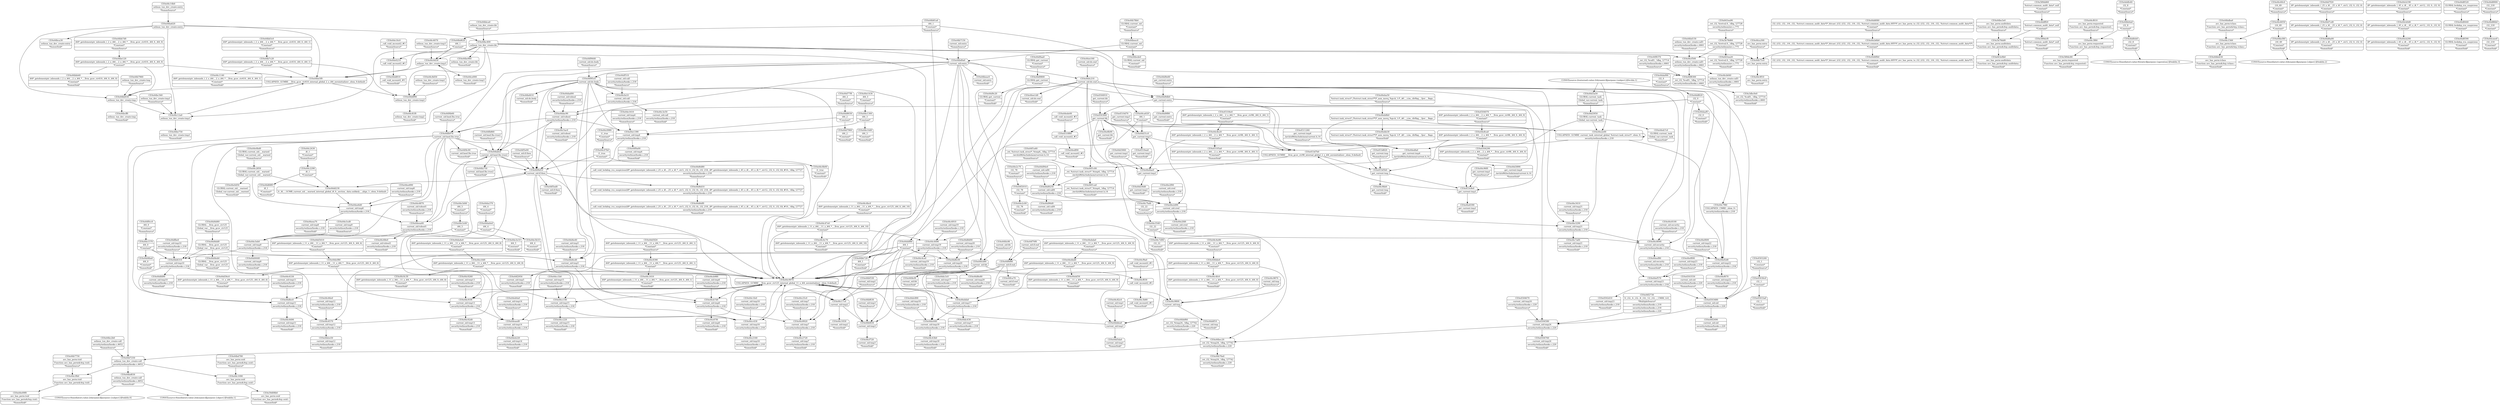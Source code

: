 digraph {
	CE0x44e0210 [shape=record,shape=Mrecord,label="{CE0x44e0210|_call_void_mcount()_#3}"]
	CE0x44c4910 [shape=record,shape=Mrecord,label="{CE0x44c4910|current_sid:tmp19|security/selinux/hooks.c,218|*SummSource*}"]
	CE0x44d9800 [shape=record,shape=Mrecord,label="{CE0x44d9800|GLOBAL:get_current|*Constant*}"]
	CE0x44bd830 [shape=record,shape=Mrecord,label="{CE0x44bd830|selinux_tun_dev_create:call|security/selinux/hooks.c,4652|*SummSink*}"]
	CE0x44f4b60 [shape=record,shape=Mrecord,label="{CE0x44f4b60|current_sid:land.lhs.true|*SummSource*}"]
	CE0x44be960 [shape=record,shape=Mrecord,label="{CE0x44be960|selinux_tun_dev_create:bb|*SummSink*}"]
	CE0x44c1610 [shape=record,shape=Mrecord,label="{CE0x44c1610|i64*_getelementptr_inbounds_(_11_x_i64_,_11_x_i64_*___llvm_gcov_ctr125,_i64_0,_i64_1)|*Constant*|*SummSink*}"]
	CE0x44be3e0 [shape=record,shape=Mrecord,label="{CE0x44be3e0|avc_has_perm:auditdata|Function::avc_has_perm&Arg::auditdata::|*SummSource*}"]
	CE0x44b7150 [shape=record,shape=Mrecord,label="{CE0x44b7150|current_sid:entry|*SummSource*}"]
	CE0x44f1c00 [shape=record,shape=Mrecord,label="{CE0x44f1c00|_ret_%struct.task_struct*_%tmp4,_!dbg_!27714|./arch/x86/include/asm/current.h,14}"]
	CE0x44d9c20 [shape=record,shape=Mrecord,label="{CE0x44d9c20|GLOBAL:get_current|*Constant*|*SummSink*}"]
	CE0x44ebf30 [shape=record,shape=Mrecord,label="{CE0x44ebf30|i64*_getelementptr_inbounds_(_11_x_i64_,_11_x_i64_*___llvm_gcov_ctr125,_i64_0,_i64_9)|*Constant*|*SummSink*}"]
	CE0x44bb930 [shape=record,shape=Mrecord,label="{CE0x44bb930|selinux_tun_dev_create:tmp}"]
	CE0x44d31c0 [shape=record,shape=Mrecord,label="{CE0x44d31c0|get_current:tmp3}"]
	CE0x44c8e20 [shape=record,shape=Mrecord,label="{CE0x44c8e20|i64*_getelementptr_inbounds_(_2_x_i64_,_2_x_i64_*___llvm_gcov_ctr98,_i64_0,_i64_1)|*Constant*}"]
	CE0x44c91f0 [shape=record,shape=Mrecord,label="{CE0x44c91f0|current_sid:tmp13|security/selinux/hooks.c,218}"]
	CE0x44be750 [shape=record,shape=Mrecord,label="{CE0x44be750|selinux_tun_dev_create:tmp1|*SummSink*}"]
	CE0x44bb4a0 [shape=record,shape=Mrecord,label="{CE0x44bb4a0|i32_8|*Constant*}"]
	CE0x44e3eb0 [shape=record,shape=Mrecord,label="{CE0x44e3eb0|current_sid:tmp9|security/selinux/hooks.c,218}"]
	CE0x44c8090 [shape=record,shape=Mrecord,label="{CE0x44c8090|current_sid:security|security/selinux/hooks.c,218}"]
	CE0x44e3540 [shape=record,shape=Mrecord,label="{CE0x44e3540|i32_22|*Constant*}"]
	CE0x44c2430 [shape=record,shape=Mrecord,label="{CE0x44c2430|i8_1|*Constant*|*SummSource*}"]
	CE0x44f0a00 [shape=record,shape=Mrecord,label="{CE0x44f0a00|current_sid:tmp4|security/selinux/hooks.c,218|*SummSink*}"]
	CE0x44c6d30 [shape=record,shape=Mrecord,label="{CE0x44c6d30|selinux_tun_dev_create:tmp3}"]
	CE0x44f2490 [shape=record,shape=Mrecord,label="{CE0x44f2490|current_sid:sid|security/selinux/hooks.c,220|*SummSink*}"]
	CE0x44e0d50 [shape=record,shape=Mrecord,label="{CE0x44e0d50|GLOBAL:current_sid.__warned|Global_var:current_sid.__warned|*SummSink*}"]
	CE0x44beac0 [shape=record,shape=Mrecord,label="{CE0x44beac0|current_sid:entry|*SummSink*}"]
	CE0x44c07b0 [shape=record,shape=Mrecord,label="{CE0x44c07b0|i1_true|*Constant*}"]
	CE0x44c7bd0 [shape=record,shape=Mrecord,label="{CE0x44c7bd0|i32_22|*Constant*|*SummSource*}"]
	CE0x44c2290 [shape=record,shape=Mrecord,label="{CE0x44c2290|i8_1|*Constant*}"]
	CE0x44d6d80 [shape=record,shape=Mrecord,label="{CE0x44d6d80|_call_void_lockdep_rcu_suspicious(i8*_getelementptr_inbounds_(_25_x_i8_,_25_x_i8_*_.str3,_i32_0,_i32_0),_i32_218,_i8*_getelementptr_inbounds_(_45_x_i8_,_45_x_i8_*_.str12,_i32_0,_i32_0))_#10,_!dbg_!27727|security/selinux/hooks.c,218|*SummSource*}"]
	CE0x44bcf40 [shape=record,shape=Mrecord,label="{CE0x44bcf40|i16_49|*Constant*|*SummSink*}"]
	CE0x44c60c0 [shape=record,shape=Mrecord,label="{CE0x44c60c0|i16_49|*Constant*|*SummSource*}"]
	CE0x4503f40 [shape=record,shape=Mrecord,label="{CE0x4503f40|get_current:bb}"]
	CE0x44bd780 [shape=record,shape=Mrecord,label="{CE0x44bd780|avc_has_perm:ssid|Function::avc_has_perm&Arg::ssid::|*SummSource*}"]
	CE0x4510ea0 [shape=record,shape=Mrecord,label="{CE0x4510ea0|get_current:tmp3|*SummSink*}"]
	CE0x5b78dd0 [shape=record,shape=Mrecord,label="{CE0x5b78dd0|avc_has_perm:auditdata|Function::avc_has_perm&Arg::auditdata::}"]
	CE0x44d5f20 [shape=record,shape=Mrecord,label="{CE0x44d5f20|i64*_getelementptr_inbounds_(_11_x_i64_,_11_x_i64_*___llvm_gcov_ctr125,_i64_0,_i64_1)|*Constant*|*SummSource*}"]
	CE0x44c4bc0 [shape=record,shape=Mrecord,label="{CE0x44c4bc0|i64*_getelementptr_inbounds_(_11_x_i64_,_11_x_i64_*___llvm_gcov_ctr125,_i64_0,_i64_10)|*Constant*|*SummSource*}"]
	"CONST[source:0(mediator),value:0(static)][purpose:{operation}][SnkIdx:3]"
	CE0x44d7f20 [shape=record,shape=Mrecord,label="{CE0x44d7f20|i8*_getelementptr_inbounds_(_25_x_i8_,_25_x_i8_*_.str3,_i32_0,_i32_0)|*Constant*|*SummSource*}"]
	CE0x44ba620 [shape=record,shape=Mrecord,label="{CE0x44ba620|selinux_tun_dev_create:entry}"]
	CE0x44e3c60 [shape=record,shape=Mrecord,label="{CE0x44e3c60|i64_5|*Constant*}"]
	CE0x4511260 [shape=record,shape=Mrecord,label="{CE0x4511260|get_current:tmp4|./arch/x86/include/asm/current.h,14|*SummSource*}"]
	CE0x44d5410 [shape=record,shape=Mrecord,label="{CE0x44d5410|i64*_getelementptr_inbounds_(_11_x_i64_,_11_x_i64_*___llvm_gcov_ctr125,_i64_0,_i64_6)|*Constant*|*SummSource*}"]
	CE0x44cb200 [shape=record,shape=Mrecord,label="{CE0x44cb200|i8*_getelementptr_inbounds_(_45_x_i8_,_45_x_i8_*_.str12,_i32_0,_i32_0)|*Constant*|*SummSink*}"]
	CE0x4502d10 [shape=record,shape=Mrecord,label="{CE0x4502d10|current_sid:tmp23|security/selinux/hooks.c,218|*SummSink*}"]
	CE0x44cb640 [shape=record,shape=Mrecord,label="{CE0x44cb640|selinux_tun_dev_create:call1|security/selinux/hooks.c,4661|*SummSink*}"]
	CE0x44ebbd0 [shape=record,shape=Mrecord,label="{CE0x44ebbd0|i64*_getelementptr_inbounds_(_11_x_i64_,_11_x_i64_*___llvm_gcov_ctr125,_i64_0,_i64_9)|*Constant*}"]
	CE0x44dad00 [shape=record,shape=Mrecord,label="{CE0x44dad00|current_sid:tobool|security/selinux/hooks.c,218|*SummSource*}"]
	CE0x44f2730 [shape=record,shape=Mrecord,label="{CE0x44f2730|0:_i32,_4:_i32,_8:_i32,_12:_i32,_:_CMRE_4,8_|*MultipleSource*|security/selinux/hooks.c,218|security/selinux/hooks.c,218|security/selinux/hooks.c,220}"]
	CE0x44dc210 [shape=record,shape=Mrecord,label="{CE0x44dc210|current_sid:do.end}"]
	CE0x44bd0a0 [shape=record,shape=Mrecord,label="{CE0x44bd0a0|current_sid:entry}"]
	CE0x44e1610 [shape=record,shape=Mrecord,label="{CE0x44e1610|current_sid:tmp4|security/selinux/hooks.c,218|*SummSource*}"]
	CE0x44eb7c0 [shape=record,shape=Mrecord,label="{CE0x44eb7c0|GLOBAL:current_task|Global_var:current_task|*SummSink*}"]
	CE0x44c4c70 [shape=record,shape=Mrecord,label="{CE0x44c4c70|i64*_getelementptr_inbounds_(_11_x_i64_,_11_x_i64_*___llvm_gcov_ctr125,_i64_0,_i64_10)|*Constant*|*SummSink*}"]
	CE0x44cf610 [shape=record,shape=Mrecord,label="{CE0x44cf610|avc_has_perm:requested|Function::avc_has_perm&Arg::requested::|*SummSource*}"]
	CE0x44d8e80 [shape=record,shape=Mrecord,label="{CE0x44d8e80|current_sid:tmp20|security/selinux/hooks.c,218|*SummSink*}"]
	CE0x44cc1b0 [shape=record,shape=Mrecord,label="{CE0x44cc1b0|current_sid:tmp15|security/selinux/hooks.c,218|*SummSource*}"]
	CE0x44e2fd0 [shape=record,shape=Mrecord,label="{CE0x44e2fd0|current_sid:cred|security/selinux/hooks.c,218|*SummSink*}"]
	CE0x44bf450 [shape=record,shape=Mrecord,label="{CE0x44bf450|current_sid:tmp3}"]
	CE0x44c3e50 [shape=record,shape=Mrecord,label="{CE0x44c3e50|current_sid:call|security/selinux/hooks.c,218|*SummSink*}"]
	CE0x44beec0 [shape=record,shape=Mrecord,label="{CE0x44beec0|GLOBAL:current_sid|*Constant*}"]
	CE0x44dac90 [shape=record,shape=Mrecord,label="{CE0x44dac90|current_sid:tobool|security/selinux/hooks.c,218}"]
	CE0x44c3b80 [shape=record,shape=Mrecord,label="{CE0x44c3b80|_call_void_mcount()_#3|*SummSink*}"]
	CE0x3dbc0e0 [shape=record,shape=Mrecord,label="{CE0x3dbc0e0|_ret_i32_%call1,_!dbg_!27714|security/selinux/hooks.c,4661|*SummSink*}"]
	CE0x44b8f90 [shape=record,shape=Mrecord,label="{CE0x44b8f90|selinux_tun_dev_create:tmp2}"]
	CE0x44c25c0 [shape=record,shape=Mrecord,label="{CE0x44c25c0|current_sid:tmp7|security/selinux/hooks.c,218|*SummSource*}"]
	CE0x44bcde0 [shape=record,shape=Mrecord,label="{CE0x44bcde0|GLOBAL:current_sid|*Constant*|*SummSink*}"]
	CE0x44bd620 [shape=record,shape=Mrecord,label="{CE0x44bd620|i64_1|*Constant*}"]
	CE0x44dce50 [shape=record,shape=Mrecord,label="{CE0x44dce50|current_sid:tmp12|security/selinux/hooks.c,218|*SummSink*}"]
	CE0x44f8370 [shape=record,shape=Mrecord,label="{CE0x44f8370|_ret_i32_%call1,_!dbg_!27714|security/selinux/hooks.c,4661|*SummSource*}"]
	CE0x44d7cd0 [shape=record,shape=Mrecord,label="{CE0x44d7cd0|i8*_getelementptr_inbounds_(_25_x_i8_,_25_x_i8_*_.str3,_i32_0,_i32_0)|*Constant*}"]
	CE0x44f9440 [shape=record,shape=Mrecord,label="{CE0x44f9440|current_sid:do.body|*SummSource*}"]
	CE0x45104e0 [shape=record,shape=Mrecord,label="{CE0x45104e0|i64*_getelementptr_inbounds_(_2_x_i64_,_2_x_i64_*___llvm_gcov_ctr98,_i64_0,_i64_1)|*Constant*|*SummSource*}"]
	CE0x4504580 [shape=record,shape=Mrecord,label="{CE0x4504580|current_sid:tmp24|security/selinux/hooks.c,220}"]
	CE0x453d7b0 [shape=record,shape=Mrecord,label="{CE0x453d7b0|COLLAPSED:_GCMRE___llvm_gcov_ctr98_internal_global_2_x_i64_zeroinitializer:_elem_0:default:}"]
	CE0x44c43b0 [shape=record,shape=Mrecord,label="{CE0x44c43b0|current_sid:tmp18|security/selinux/hooks.c,218|*SummSink*}"]
	CE0x44c82c0 [shape=record,shape=Mrecord,label="{CE0x44c82c0|current_sid:tmp1|*SummSource*}"]
	CE0x44c2850 [shape=record,shape=Mrecord,label="{CE0x44c2850|GLOBAL:current_sid.__warned|Global_var:current_sid.__warned}"]
	CE0x44ce000 [shape=record,shape=Mrecord,label="{CE0x44ce000|selinux_tun_dev_create:tmp3|*SummSink*}"]
	CE0x44bcff0 [shape=record,shape=Mrecord,label="{CE0x44bcff0|selinux_tun_dev_create:tmp|*SummSink*}"]
	CE0x4504070 [shape=record,shape=Mrecord,label="{CE0x4504070|i64*_getelementptr_inbounds_(_2_x_i64_,_2_x_i64_*___llvm_gcov_ctr98,_i64_0,_i64_0)|*Constant*|*SummSource*}"]
	CE0x44c0b00 [shape=record,shape=Mrecord,label="{CE0x44c0b00|i1_true|*Constant*|*SummSink*}"]
	CE0x44d30d0 [shape=record,shape=Mrecord,label="{CE0x44d30d0|get_current:tmp2|*SummSink*}"]
	CE0x44bbf60 [shape=record,shape=Mrecord,label="{CE0x44bbf60|_ret_i32_%tmp24,_!dbg_!27742|security/selinux/hooks.c,220|*SummSource*}"]
	CE0x44f4c00 [shape=record,shape=Mrecord,label="{CE0x44f4c00|current_sid:land.lhs.true|*SummSink*}"]
	CE0x44eaed0 [shape=record,shape=Mrecord,label="{CE0x44eaed0|current_sid:tmp14|security/selinux/hooks.c,218}"]
	CE0x44e3cd0 [shape=record,shape=Mrecord,label="{CE0x44e3cd0|current_sid:tmp9|security/selinux/hooks.c,218|*SummSource*}"]
	CE0x4504760 [shape=record,shape=Mrecord,label="{CE0x4504760|current_sid:tmp24|security/selinux/hooks.c,220|*SummSink*}"]
	CE0x44c1140 [shape=record,shape=Mrecord,label="{CE0x44c1140|i64*_getelementptr_inbounds_(_2_x_i64_,_2_x_i64_*___llvm_gcov_ctr410,_i64_0,_i64_1)|*Constant*|*SummSink*}"]
	CE0x44d4eb0 [shape=record,shape=Mrecord,label="{CE0x44d4eb0|GLOBAL:__llvm_gcov_ctr125|Global_var:__llvm_gcov_ctr125|*SummSink*}"]
	CE0x44d8440 [shape=record,shape=Mrecord,label="{CE0x44d8440|GLOBAL:lockdep_rcu_suspicious|*Constant*}"]
	CE0x44ddea0 [shape=record,shape=Mrecord,label="{CE0x44ddea0|current_sid:tmp1}"]
	CE0x44d3890 [shape=record,shape=Mrecord,label="{CE0x44d3890|get_current:tmp4|./arch/x86/include/asm/current.h,14|*SummSink*}"]
	CE0x44be120 [shape=record,shape=Mrecord,label="{CE0x44be120|i64*_getelementptr_inbounds_(_2_x_i64_,_2_x_i64_*___llvm_gcov_ctr410,_i64_0,_i64_0)|*Constant*}"]
	CE0x44cf500 [shape=record,shape=Mrecord,label="{CE0x44cf500|selinux_tun_dev_create:call1|security/selinux/hooks.c,4661}"]
	CE0x44d7250 [shape=record,shape=Mrecord,label="{CE0x44d7250|selinux_tun_dev_create:call|security/selinux/hooks.c,4652}"]
	CE0x44c8920 [shape=record,shape=Mrecord,label="{CE0x44c8920|current_sid:tmp7|security/selinux/hooks.c,218}"]
	CE0x44c2160 [shape=record,shape=Mrecord,label="{CE0x44c2160|current_sid:tmp16|security/selinux/hooks.c,218|*SummSink*}"]
	CE0x44dfec0 [shape=record,shape=Mrecord,label="{CE0x44dfec0|current_sid:tmp11|security/selinux/hooks.c,218}"]
	CE0x643ea90 [shape=record,shape=Mrecord,label="{CE0x643ea90|_ret_i32_%retval.0,_!dbg_!27728|security/selinux/avc.c,775|*SummSource*}"]
	CE0x44ee160 [shape=record,shape=Mrecord,label="{CE0x44ee160|current_sid:do.end|*SummSource*}"]
	CE0x44f1a40 [shape=record,shape=Mrecord,label="{CE0x44f1a40|_ret_%struct.task_struct*_%tmp4,_!dbg_!27714|./arch/x86/include/asm/current.h,14|*SummSource*}"]
	CE0x44fca70 [shape=record,shape=Mrecord,label="{CE0x44fca70|current_sid:if.end|*SummSink*}"]
	CE0x44c17c0 [shape=record,shape=Mrecord,label="{CE0x44c17c0|current_sid:tmp2}"]
	CE0x44bf330 [shape=record,shape=Mrecord,label="{CE0x44bf330|current_sid:tmp2|*SummSource*}"]
	CE0x44ebfa0 [shape=record,shape=Mrecord,label="{CE0x44ebfa0|current_sid:tmp17|security/selinux/hooks.c,218}"]
	CE0x44ee890 [shape=record,shape=Mrecord,label="{CE0x44ee890|current_sid:tmp8|security/selinux/hooks.c,218|*SummSource*}"]
	CE0x44eb220 [shape=record,shape=Mrecord,label="{CE0x44eb220|current_sid:tmp14|security/selinux/hooks.c,218|*SummSink*}"]
	CE0x44c4ce0 [shape=record,shape=Mrecord,label="{CE0x44c4ce0|current_sid:tmp19|security/selinux/hooks.c,218|*SummSink*}"]
	CE0x59d08b0 [shape=record,shape=Mrecord,label="{CE0x59d08b0|avc_has_perm:ssid|Function::avc_has_perm&Arg::ssid::|*SummSink*}"]
	CE0x44d94e0 [shape=record,shape=Mrecord,label="{CE0x44d94e0|current_sid:call4|security/selinux/hooks.c,218|*SummSource*}"]
	CE0x44d6fb0 [shape=record,shape=Mrecord,label="{CE0x44d6fb0|i32_(i32,_i32,_i16,_i32,_%struct.common_audit_data*)*_bitcast_(i32_(i32,_i32,_i16,_i32,_%struct.common_audit_data.495*)*_avc_has_perm_to_i32_(i32,_i32,_i16,_i32,_%struct.common_audit_data*)*)|*Constant*|*SummSink*}"]
	CE0x44c12a0 [shape=record,shape=Mrecord,label="{CE0x44c12a0|selinux_tun_dev_create:tmp1}"]
	CE0x44bca30 [shape=record,shape=Mrecord,label="{CE0x44bca30|selinux_tun_dev_create:entry|*SummSink*}"]
	CE0x44bf630 [shape=record,shape=Mrecord,label="{CE0x44bf630|current_sid:tmp3|*SummSource*}"]
	CE0x44c1830 [shape=record,shape=Mrecord,label="{CE0x44c1830|current_sid:tmp2|*SummSink*}"]
	CE0x44d4e40 [shape=record,shape=Mrecord,label="{CE0x44d4e40|current_sid:tmp5|security/selinux/hooks.c,218|*SummSource*}"]
	CE0x45030c0 [shape=record,shape=Mrecord,label="{CE0x45030c0|i32_1|*Constant*}"]
	CE0x44c14b0 [shape=record,shape=Mrecord,label="{CE0x44c14b0|selinux_tun_dev_create:entry|*SummSource*}"]
	CE0x44c0c30 [shape=record,shape=Mrecord,label="{CE0x44c0c30|i64*_getelementptr_inbounds_(_11_x_i64_,_11_x_i64_*___llvm_gcov_ctr125,_i64_0,_i64_8)|*Constant*|*SummSink*}"]
	CE0x44dd810 [shape=record,shape=Mrecord,label="{CE0x44dd810|_call_void_mcount()_#3|*SummSink*}"]
	CE0x44bc2b0 [shape=record,shape=Mrecord,label="{CE0x44bc2b0|selinux_tun_dev_create:call|security/selinux/hooks.c,4652|*SummSource*}"]
	CE0x44cb7d0 [shape=record,shape=Mrecord,label="{CE0x44cb7d0|current_sid:tmp6|security/selinux/hooks.c,218}"]
	CE0x44dfd90 [shape=record,shape=Mrecord,label="{CE0x44dfd90|current_sid:tmp10|security/selinux/hooks.c,218|*SummSink*}"]
	CE0x44e8b90 [shape=record,shape=Mrecord,label="{CE0x44e8b90|get_current:bb|*SummSink*}"]
	CE0x44e1390 [shape=record,shape=Mrecord,label="{CE0x44e1390|current_sid:tmp4|security/selinux/hooks.c,218}"]
	CE0x44be5f0 [shape=record,shape=Mrecord,label="{CE0x44be5f0|COLLAPSED:_GCMRE___llvm_gcov_ctr410_internal_global_2_x_i64_zeroinitializer:_elem_0:default:}"]
	CE0x44c4070 [shape=record,shape=Mrecord,label="{CE0x44c4070|selinux_tun_dev_create:tmp3|*SummSource*}"]
	CE0x44fa6e0 [shape=record,shape=Mrecord,label="{CE0x44fa6e0|current_sid:land.lhs.true2}"]
	CE0x44f0cc0 [shape=record,shape=Mrecord,label="{CE0x44f0cc0|i64_0|*Constant*|*SummSource*}"]
	CE0x44c9260 [shape=record,shape=Mrecord,label="{CE0x44c9260|current_sid:tmp13|security/selinux/hooks.c,218|*SummSource*}"]
	CE0x44d6a00 [shape=record,shape=Mrecord,label="{CE0x44d6a00|i8*_getelementptr_inbounds_(_25_x_i8_,_25_x_i8_*_.str3,_i32_0,_i32_0)|*Constant*|*SummSink*}"]
	CE0x44edf00 [shape=record,shape=Mrecord,label="{CE0x44edf00|_call_void_mcount()_#3|*SummSink*}"]
	CE0x44d3950 [shape=record,shape=Mrecord,label="{CE0x44d3950|GLOBAL:current_task|Global_var:current_task}"]
	CE0x44c5ac0 [shape=record,shape=Mrecord,label="{CE0x44c5ac0|current_sid:tobool|security/selinux/hooks.c,218|*SummSink*}"]
	CE0x44c96f0 [shape=record,shape=Mrecord,label="{CE0x44c96f0|get_current:tmp1|*SummSource*}"]
	CE0x44e2e00 [shape=record,shape=Mrecord,label="{CE0x44e2e00|COLLAPSED:_GCMRE_current_task_external_global_%struct.task_struct*:_elem_0::|security/selinux/hooks.c,218}"]
	CE0x44c1560 [shape=record,shape=Mrecord,label="{CE0x44c1560|avc_has_perm:tclass|Function::avc_has_perm&Arg::tclass::}"]
	CE0x44d9db0 [shape=record,shape=Mrecord,label="{CE0x44d9db0|get_current:entry}"]
	CE0x44d5da0 [shape=record,shape=Mrecord,label="{CE0x44d5da0|current_sid:tmp1|*SummSink*}"]
	CE0x44e2c70 [shape=record,shape=Mrecord,label="{CE0x44e2c70|i32_78|*Constant*|*SummSource*}"]
	CE0x44cc220 [shape=record,shape=Mrecord,label="{CE0x44cc220|current_sid:tmp15|security/selinux/hooks.c,218|*SummSink*}"]
	CE0x44cb6b0 [shape=record,shape=Mrecord,label="{CE0x44cb6b0|i32_(i32,_i32,_i16,_i32,_%struct.common_audit_data*)*_bitcast_(i32_(i32,_i32,_i16,_i32,_%struct.common_audit_data.495*)*_avc_has_perm_to_i32_(i32,_i32,_i16,_i32,_%struct.common_audit_data*)*)|*Constant*}"]
	CE0x44c6050 [shape=record,shape=Mrecord,label="{CE0x44c6050|i16_49|*Constant*}"]
	CE0x44bb720 [shape=record,shape=Mrecord,label="{CE0x44bb720|i64_1|*Constant*|*SummSink*}"]
	CE0x44fdcf0 [shape=record,shape=Mrecord,label="{CE0x44fdcf0|current_sid:bb|*SummSink*}"]
	CE0x44d96d0 [shape=record,shape=Mrecord,label="{CE0x44d96d0|current_sid:call4|security/selinux/hooks.c,218|*SummSink*}"]
	CE0x44d6f40 [shape=record,shape=Mrecord,label="{CE0x44d6f40|i32_(i32,_i32,_i16,_i32,_%struct.common_audit_data*)*_bitcast_(i32_(i32,_i32,_i16,_i32,_%struct.common_audit_data.495*)*_avc_has_perm_to_i32_(i32,_i32,_i16,_i32,_%struct.common_audit_data*)*)|*Constant*|*SummSource*}"]
	CE0x44c6490 [shape=record,shape=Mrecord,label="{CE0x44c6490|current_sid:tmp11|security/selinux/hooks.c,218|*SummSink*}"]
	CE0x44c7f80 [shape=record,shape=Mrecord,label="{CE0x44c7f80|COLLAPSED:_CMRE:_elem_0::|security/selinux/hooks.c,218}"]
	"CONST[source:0(mediator),value:2(dynamic)][purpose:{subject}][SnkIdx:0]"
	CE0x4503480 [shape=record,shape=Mrecord,label="{CE0x4503480|current_sid:sid|security/selinux/hooks.c,220}"]
	CE0x44d4d60 [shape=record,shape=Mrecord,label="{CE0x44d4d60|GLOBAL:__llvm_gcov_ctr125|Global_var:__llvm_gcov_ctr125|*SummSource*}"]
	CE0x44eef80 [shape=record,shape=Mrecord,label="{CE0x44eef80|current_sid:security|security/selinux/hooks.c,218|*SummSink*}"]
	CE0x44d56c0 [shape=record,shape=Mrecord,label="{CE0x44d56c0|i64*_getelementptr_inbounds_(_11_x_i64_,_11_x_i64_*___llvm_gcov_ctr125,_i64_0,_i64_6)|*Constant*|*SummSink*}"]
	CE0x44ddf10 [shape=record,shape=Mrecord,label="{CE0x44ddf10|current_sid:tmp|*SummSink*}"]
	CE0x44e1570 [shape=record,shape=Mrecord,label="{CE0x44e1570|i64_0|*Constant*}"]
	CE0x44dc430 [shape=record,shape=Mrecord,label="{CE0x44dc430|current_sid:tmp17|security/selinux/hooks.c,218|*SummSink*}"]
	CE0x453c8e0 [shape=record,shape=Mrecord,label="{CE0x453c8e0|get_current:tmp1}"]
	CE0x44dc640 [shape=record,shape=Mrecord,label="{CE0x44dc640|current_sid:tmp18|security/selinux/hooks.c,218}"]
	CE0x44f70f0 [shape=record,shape=Mrecord,label="{CE0x44f70f0|current_sid:if.end|*SummSource*}"]
	CE0x44bd150 [shape=record,shape=Mrecord,label="{CE0x44bd150|selinux_tun_dev_create:call1|security/selinux/hooks.c,4661|*SummSource*}"]
	CE0x44c47e0 [shape=record,shape=Mrecord,label="{CE0x44c47e0|i64*_getelementptr_inbounds_(_11_x_i64_,_11_x_i64_*___llvm_gcov_ctr125,_i64_0,_i64_10)|*Constant*}"]
	CE0x44bdba0 [shape=record,shape=Mrecord,label="{CE0x44bdba0|avc_has_perm:tclass|Function::avc_has_perm&Arg::tclass::|*SummSource*}"]
	CE0x44e3d40 [shape=record,shape=Mrecord,label="{CE0x44e3d40|i64_5|*Constant*|*SummSource*}"]
	CE0x44f2010 [shape=record,shape=Mrecord,label="{CE0x44f2010|i32_78|*Constant*}"]
	CE0x44d8590 [shape=record,shape=Mrecord,label="{CE0x44d8590|GLOBAL:lockdep_rcu_suspicious|*Constant*|*SummSink*}"]
	CE0x44ef2d0 [shape=record,shape=Mrecord,label="{CE0x44ef2d0|current_sid:tmp22|security/selinux/hooks.c,218}"]
	CE0x44d6d10 [shape=record,shape=Mrecord,label="{CE0x44d6d10|_call_void_lockdep_rcu_suspicious(i8*_getelementptr_inbounds_(_25_x_i8_,_25_x_i8_*_.str3,_i32_0,_i32_0),_i32_218,_i8*_getelementptr_inbounds_(_45_x_i8_,_45_x_i8_*_.str12,_i32_0,_i32_0))_#10,_!dbg_!27727|security/selinux/hooks.c,218}"]
	CE0x45105a0 [shape=record,shape=Mrecord,label="{CE0x45105a0|i64*_getelementptr_inbounds_(_2_x_i64_,_2_x_i64_*___llvm_gcov_ctr98,_i64_0,_i64_1)|*Constant*|*SummSink*}"]
	CE0x44bb7d0 [shape=record,shape=Mrecord,label="{CE0x44bb7d0|i64*_getelementptr_inbounds_(_2_x_i64_,_2_x_i64_*___llvm_gcov_ctr410,_i64_0,_i64_0)|*Constant*|*SummSource*}"]
	CE0x44eba50 [shape=record,shape=Mrecord,label="{CE0x44eba50|%struct.task_struct*_(%struct.task_struct**)*_asm_movq_%gs:$_1:P_,$0_,_r,im,_dirflag_,_fpsr_,_flags_|*SummSource*}"]
	CE0x44d9aa0 [shape=record,shape=Mrecord,label="{CE0x44d9aa0|GLOBAL:get_current|*Constant*|*SummSource*}"]
	CE0x44c6870 [shape=record,shape=Mrecord,label="{CE0x44c6870|current_sid:tobool1|security/selinux/hooks.c,218|*SummSource*}"]
	CE0x44e8ca0 [shape=record,shape=Mrecord,label="{CE0x44e8ca0|i64*_getelementptr_inbounds_(_2_x_i64_,_2_x_i64_*___llvm_gcov_ctr98,_i64_0,_i64_0)|*Constant*}"]
	CE0x44b7960 [shape=record,shape=Mrecord,label="{CE0x44b7960|selinux_tun_dev_create:tmp|*SummSource*}"]
	CE0x44c81f0 [shape=record,shape=Mrecord,label="{CE0x44c81f0|selinux_tun_dev_create:tmp2|*SummSink*}"]
	CE0x44d86b0 [shape=record,shape=Mrecord,label="{CE0x44d86b0|i32_218|*Constant*}"]
	CE0x44ee1d0 [shape=record,shape=Mrecord,label="{CE0x44ee1d0|current_sid:do.end|*SummSink*}"]
	CE0x44bd410 [shape=record,shape=Mrecord,label="{CE0x44bd410|current_sid:do.body|*SummSink*}"]
	CE0x4503550 [shape=record,shape=Mrecord,label="{CE0x4503550|current_sid:sid|security/selinux/hooks.c,220|*SummSource*}"]
	CE0x44e14d0 [shape=record,shape=Mrecord,label="{CE0x44e14d0|i64_3|*Constant*|*SummSink*}"]
	CE0x44d8030 [shape=record,shape=Mrecord,label="{CE0x44d8030|i64_2|*Constant*}"]
	CE0x44e2f00 [shape=record,shape=Mrecord,label="{CE0x44e2f00|current_sid:cred|security/selinux/hooks.c,218|*SummSource*}"]
	CE0x44c4490 [shape=record,shape=Mrecord,label="{CE0x44c4490|current_sid:tmp19|security/selinux/hooks.c,218}"]
	CE0x44cf720 [shape=record,shape=Mrecord,label="{CE0x44cf720|current_sid:tmp3|*SummSink*}"]
	CE0x44c66e0 [shape=record,shape=Mrecord,label="{CE0x44c66e0|current_sid:tmp12|security/selinux/hooks.c,218|*SummSource*}"]
	CE0x44d4cd0 [shape=record,shape=Mrecord,label="{CE0x44d4cd0|current_sid:tmp5|security/selinux/hooks.c,218}"]
	CE0x44c4e80 [shape=record,shape=Mrecord,label="{CE0x44c4e80|i64*_getelementptr_inbounds_(_11_x_i64_,_11_x_i64_*___llvm_gcov_ctr125,_i64_0,_i64_0)|*Constant*|*SummSource*}"]
	CE0x4504670 [shape=record,shape=Mrecord,label="{CE0x4504670|current_sid:tmp24|security/selinux/hooks.c,220|*SummSource*}"]
	CE0x4ddff20 [shape=record,shape=Mrecord,label="{CE0x4ddff20|%struct.common_audit_data*_null|*Constant*}"]
	CE0x44dc3c0 [shape=record,shape=Mrecord,label="{CE0x44dc3c0|current_sid:tmp17|security/selinux/hooks.c,218|*SummSource*}"]
	CE0x44cb190 [shape=record,shape=Mrecord,label="{CE0x44cb190|i8*_getelementptr_inbounds_(_45_x_i8_,_45_x_i8_*_.str12,_i32_0,_i32_0)|*Constant*|*SummSource*}"]
	CE0x44c4fc0 [shape=record,shape=Mrecord,label="{CE0x44c4fc0|i64*_getelementptr_inbounds_(_11_x_i64_,_11_x_i64_*___llvm_gcov_ctr125,_i64_0,_i64_0)|*Constant*|*SummSink*}"]
	CE0x44d77f0 [shape=record,shape=Mrecord,label="{CE0x44d77f0|i64_2|*Constant*|*SummSource*}"]
	CE0x44b81a0 [shape=record,shape=Mrecord,label="{CE0x44b81a0|i64_1|*Constant*|*SummSource*}"]
	CE0x44c9800 [shape=record,shape=Mrecord,label="{CE0x44c9800|current_sid:tmp}"]
	CE0x453d820 [shape=record,shape=Mrecord,label="{CE0x453d820|get_current:tmp|*SummSource*}"]
	CE0x44cc140 [shape=record,shape=Mrecord,label="{CE0x44cc140|current_sid:tmp15|security/selinux/hooks.c,218}"]
	CE0x44e3fb0 [shape=record,shape=Mrecord,label="{CE0x44e3fb0|avc_has_perm:tsid|Function::avc_has_perm&Arg::tsid::}"]
	CE0x44d4dd0 [shape=record,shape=Mrecord,label="{CE0x44d4dd0|GLOBAL:__llvm_gcov_ctr125|Global_var:__llvm_gcov_ctr125}"]
	CE0x44cf830 [shape=record,shape=Mrecord,label="{CE0x44cf830|_call_void_mcount()_#3}"]
	CE0x44f6f80 [shape=record,shape=Mrecord,label="{CE0x44f6f80|current_sid:if.end}"]
	CE0x44df620 [shape=record,shape=Mrecord,label="{CE0x44df620|i32_0|*Constant*}"]
	CE0x44c8390 [shape=record,shape=Mrecord,label="{CE0x44c8390|i64*_getelementptr_inbounds_(_11_x_i64_,_11_x_i64_*___llvm_gcov_ctr125,_i64_0,_i64_1)|*Constant*}"]
	CE0x44c1fe0 [shape=record,shape=Mrecord,label="{CE0x44c1fe0|current_sid:tmp16|security/selinux/hooks.c,218|*SummSource*}"]
	CE0x44c7a60 [shape=record,shape=Mrecord,label="{CE0x44c7a60|current_sid:tmp21|security/selinux/hooks.c,218|*SummSink*}"]
	CE0x44d9250 [shape=record,shape=Mrecord,label="{CE0x44d9250|current_sid:call4|security/selinux/hooks.c,218}"]
	CE0x44fdc80 [shape=record,shape=Mrecord,label="{CE0x44fdc80|current_sid:bb|*SummSource*}"]
	CE0x44da0e0 [shape=record,shape=Mrecord,label="{CE0x44da0e0|i64_4|*Constant*}"]
	CE0x44dd230 [shape=record,shape=Mrecord,label="{CE0x44dd230|0:_i8,_:_GCMR_current_sid.__warned_internal_global_i8_0,_section_.data.unlikely_,_align_1:_elem_0:default:}"]
	CE0x44d9e60 [shape=record,shape=Mrecord,label="{CE0x44d9e60|get_current:entry|*SummSource*}"]
	CE0x44c68e0 [shape=record,shape=Mrecord,label="{CE0x44c68e0|current_sid:tobool1|security/selinux/hooks.c,218|*SummSink*}"]
	CE0x44fcb80 [shape=record,shape=Mrecord,label="{CE0x44fcb80|current_sid:bb}"]
	CE0x44d4440 [shape=record,shape=Mrecord,label="{CE0x44d4440|current_sid:tmp9|security/selinux/hooks.c,218|*SummSink*}"]
	CE0x44b78b0 [shape=record,shape=Mrecord,label="{CE0x44b78b0|GLOBAL:current_sid|*Constant*|*SummSource*}"]
	CE0x44e3b10 [shape=record,shape=Mrecord,label="{CE0x44e3b10|i64_4|*Constant*|*SummSink*}"]
	CE0x589dc80 [shape=record,shape=Mrecord,label="{CE0x589dc80|avc_has_perm:requested|Function::avc_has_perm&Arg::requested::|*SummSink*}"]
	"CONST[source:0(mediator),value:2(dynamic)][purpose:{object}][SnkIdx:2]"
	CE0x44ceee0 [shape=record,shape=Mrecord,label="{CE0x44ceee0|i32_218|*Constant*|*SummSink*}"]
	CE0x44b7750 [shape=record,shape=Mrecord,label="{CE0x44b7750|avc_has_perm:tsid|Function::avc_has_perm&Arg::tsid::|*SummSource*}"]
	CE0x44dcf80 [shape=record,shape=Mrecord,label="{CE0x44dcf80|i64*_getelementptr_inbounds_(_11_x_i64_,_11_x_i64_*___llvm_gcov_ctr125,_i64_0,_i64_6)|*Constant*}"]
	CE0x44c8100 [shape=record,shape=Mrecord,label="{CE0x44c8100|current_sid:security|security/selinux/hooks.c,218|*SummSource*}"]
	CE0x44c3f60 [shape=record,shape=Mrecord,label="{CE0x44c3f60|avc_has_perm:requested|Function::avc_has_perm&Arg::requested::}"]
	CE0x44da990 [shape=record,shape=Mrecord,label="{CE0x44da990|i32_0|*Constant*|*SummSource*}"]
	CE0x44d68f0 [shape=record,shape=Mrecord,label="{CE0x44d68f0|i8_1|*Constant*|*SummSink*}"]
	CE0x44d8d00 [shape=record,shape=Mrecord,label="{CE0x44d8d00|current_sid:tmp20|security/selinux/hooks.c,218|*SummSource*}"]
	CE0x44d3a50 [shape=record,shape=Mrecord,label="{CE0x44d3a50|GLOBAL:current_task|Global_var:current_task|*SummSource*}"]
	CE0x44ddf80 [shape=record,shape=Mrecord,label="{CE0x44ddf80|i64_1|*Constant*}"]
	CE0x643e9b0 [shape=record,shape=Mrecord,label="{CE0x643e9b0|avc_has_perm:auditdata|Function::avc_has_perm&Arg::auditdata::|*SummSink*}"]
	CE0x44e8390 [shape=record,shape=Mrecord,label="{CE0x44e8390|get_current:tmp1|*SummSink*}"]
	CE0x643ea20 [shape=record,shape=Mrecord,label="{CE0x643ea20|_ret_i32_%retval.0,_!dbg_!27728|security/selinux/avc.c,775|*SummSink*}"]
	CE0x44c9870 [shape=record,shape=Mrecord,label="{CE0x44c9870|current_sid:tmp|*SummSource*}"]
	CE0x44d6df0 [shape=record,shape=Mrecord,label="{CE0x44d6df0|_call_void_lockdep_rcu_suspicious(i8*_getelementptr_inbounds_(_25_x_i8_,_25_x_i8_*_.str3,_i32_0,_i32_0),_i32_218,_i8*_getelementptr_inbounds_(_45_x_i8_,_45_x_i8_*_.str12,_i32_0,_i32_0))_#10,_!dbg_!27727|security/selinux/hooks.c,218|*SummSink*}"]
	CE0x44b75c0 [shape=record,shape=Mrecord,label="{CE0x44b75c0|avc_has_perm:entry}"]
	CE0x44e2c00 [shape=record,shape=Mrecord,label="{CE0x44e2c00|i32_78|*Constant*|*SummSink*}"]
	CE0x44dc890 [shape=record,shape=Mrecord,label="{CE0x44dc890|current_sid:tmp18|security/selinux/hooks.c,218|*SummSource*}"]
	CE0x44f2950 [shape=record,shape=Mrecord,label="{CE0x44f2950|current_sid:tmp5|security/selinux/hooks.c,218|*SummSink*}"]
	CE0x44eb8b0 [shape=record,shape=Mrecord,label="{CE0x44eb8b0|%struct.task_struct*_(%struct.task_struct**)*_asm_movq_%gs:$_1:P_,$0_,_r,im,_dirflag_,_fpsr_,_flags_}"]
	CE0x4510f60 [shape=record,shape=Mrecord,label="{CE0x4510f60|_call_void_mcount()_#3}"]
	CE0x44da4e0 [shape=record,shape=Mrecord,label="{CE0x44da4e0|i64*_getelementptr_inbounds_(_11_x_i64_,_11_x_i64_*___llvm_gcov_ctr125,_i64_0,_i64_8)|*Constant*|*SummSource*}"]
	CE0x44bec20 [shape=record,shape=Mrecord,label="{CE0x44bec20|_ret_i32_%tmp24,_!dbg_!27742|security/selinux/hooks.c,220}"]
	CE0x44c9bb0 [shape=record,shape=Mrecord,label="{CE0x44c9bb0|get_current:tmp|*SummSink*}"]
	CE0x44e16c0 [shape=record,shape=Mrecord,label="{CE0x44e16c0|_call_void_mcount()_#3|*SummSource*}"]
	CE0x44bbb40 [shape=record,shape=Mrecord,label="{CE0x44bbb40|i64*_getelementptr_inbounds_(_2_x_i64_,_2_x_i64_*___llvm_gcov_ctr410,_i64_0,_i64_0)|*Constant*|*SummSink*}"]
	CE0x44ef890 [shape=record,shape=Mrecord,label="{CE0x44ef890|current_sid:tmp23|security/selinux/hooks.c,218|*SummSource*}"]
	CE0x4ddfe40 [shape=record,shape=Mrecord,label="{CE0x4ddfe40|i32_8|*Constant*|*SummSource*}"]
	CE0x45033a0 [shape=record,shape=Mrecord,label="{CE0x45033a0|i32_1|*Constant*|*SummSink*}"]
	CE0x44c9f10 [shape=record,shape=Mrecord,label="{CE0x44c9f10|avc_has_perm:entry|*SummSink*}"]
	CE0x44ef400 [shape=record,shape=Mrecord,label="{CE0x44ef400|current_sid:tmp22|security/selinux/hooks.c,218|*SummSource*}"]
	CE0x44c0980 [shape=record,shape=Mrecord,label="{CE0x44c0980|i1_true|*Constant*|*SummSource*}"]
	CE0x44ee6d0 [shape=record,shape=Mrecord,label="{CE0x44ee6d0|current_sid:tmp8|security/selinux/hooks.c,218}"]
	CE0x44c92d0 [shape=record,shape=Mrecord,label="{CE0x44c92d0|current_sid:tmp13|security/selinux/hooks.c,218|*SummSink*}"]
	CE0x44ebb30 [shape=record,shape=Mrecord,label="{CE0x44ebb30|%struct.task_struct*_(%struct.task_struct**)*_asm_movq_%gs:$_1:P_,$0_,_r,im,_dirflag_,_fpsr_,_flags_|*SummSink*}"]
	CE0x44fb970 [shape=record,shape=Mrecord,label="{CE0x44fb970|current_sid:land.lhs.true}"]
	CE0x44cfa10 [shape=record,shape=Mrecord,label="{CE0x44cfa10|current_sid:call|security/selinux/hooks.c,218}"]
	CE0x44d8900 [shape=record,shape=Mrecord,label="{CE0x44d8900|i32_218|*Constant*|*SummSource*}"]
	CE0x44dfbe0 [shape=record,shape=Mrecord,label="{CE0x44dfbe0|current_sid:tmp10|security/selinux/hooks.c,218|*SummSource*}"]
	CE0x44e3290 [shape=record,shape=Mrecord,label="{CE0x44e3290|current_sid:tmp21|security/selinux/hooks.c,218}"]
	CE0x44cb980 [shape=record,shape=Mrecord,label="{CE0x44cb980|current_sid:tmp6|security/selinux/hooks.c,218|*SummSource*}"]
	CE0x589dcf0 [shape=record,shape=Mrecord,label="{CE0x589dcf0|%struct.common_audit_data*_null|*Constant*|*SummSink*}"]
	CE0x44e1300 [shape=record,shape=Mrecord,label="{CE0x44e1300|i64_3|*Constant*}"]
	CE0x44e09f0 [shape=record,shape=Mrecord,label="{CE0x44e09f0|avc_has_perm:tsid|Function::avc_has_perm&Arg::tsid::|*SummSink*}"]
	CE0x44e2d90 [shape=record,shape=Mrecord,label="{CE0x44e2d90|current_sid:cred|security/selinux/hooks.c,218}"]
	CE0x44b7c20 [shape=record,shape=Mrecord,label="{CE0x44b7c20|i64*_getelementptr_inbounds_(_2_x_i64_,_2_x_i64_*___llvm_gcov_ctr410,_i64_0,_i64_1)|*Constant*}"]
	CE0x5b78d60 [shape=record,shape=Mrecord,label="{CE0x5b78d60|_ret_i32_%retval.0,_!dbg_!27728|security/selinux/avc.c,775}"]
	CE0x4503240 [shape=record,shape=Mrecord,label="{CE0x4503240|i32_1|*Constant*|*SummSource*}"]
	CE0x44cb0d0 [shape=record,shape=Mrecord,label="{CE0x44cb0d0|i8*_getelementptr_inbounds_(_45_x_i8_,_45_x_i8_*_.str12,_i32_0,_i32_0)|*Constant*}"]
	CE0x44d8c00 [shape=record,shape=Mrecord,label="{CE0x44d8c00|current_sid:tmp20|security/selinux/hooks.c,218}"]
	CE0x44fdde0 [shape=record,shape=Mrecord,label="{CE0x44fdde0|i64*_getelementptr_inbounds_(_11_x_i64_,_11_x_i64_*___llvm_gcov_ctr125,_i64_0,_i64_0)|*Constant*}"]
	CE0x44f5ed0 [shape=record,shape=Mrecord,label="{CE0x44f5ed0|current_sid:if.then|*SummSink*}"]
	CE0x44bb430 [shape=record,shape=Mrecord,label="{CE0x44bb430|avc_has_perm:tclass|Function::avc_has_perm&Arg::tclass::|*SummSink*}"]
	CE0x44ef570 [shape=record,shape=Mrecord,label="{CE0x44ef570|current_sid:tmp23|security/selinux/hooks.c,218}"]
	CE0x44bb5c0 [shape=record,shape=Mrecord,label="{CE0x44bb5c0|i64*_getelementptr_inbounds_(_2_x_i64_,_2_x_i64_*___llvm_gcov_ctr410,_i64_0,_i64_1)|*Constant*|*SummSource*}"]
	CE0x44cc0d0 [shape=record,shape=Mrecord,label="{CE0x44cc0d0|i64*_getelementptr_inbounds_(_11_x_i64_,_11_x_i64_*___llvm_gcov_ctr125,_i64_0,_i64_8)|*Constant*}"]
	CE0x44e8ae0 [shape=record,shape=Mrecord,label="{CE0x44e8ae0|get_current:tmp2}"]
	CE0x44df510 [shape=record,shape=Mrecord,label="{CE0x44df510|current_sid:call|security/selinux/hooks.c,218|*SummSource*}"]
	CE0x4ddfeb0 [shape=record,shape=Mrecord,label="{CE0x4ddfeb0|i32_8|*Constant*|*SummSink*}"]
	CE0x44daaf0 [shape=record,shape=Mrecord,label="{CE0x44daaf0|i32_0|*Constant*|*SummSink*}"]
	CE0x44c87f0 [shape=record,shape=Mrecord,label="{CE0x44c87f0|current_sid:tmp6|security/selinux/hooks.c,218|*SummSink*}"]
	CE0x44d9f80 [shape=record,shape=Mrecord,label="{CE0x44d9f80|get_current:entry|*SummSink*}"]
	CE0x44bc400 [shape=record,shape=Mrecord,label="{CE0x44bc400|selinux_tun_dev_create:bb}"]
	CE0x44d4310 [shape=record,shape=Mrecord,label="{CE0x44d4310|current_sid:tmp10|security/selinux/hooks.c,218}"]
	CE0x44c7d90 [shape=record,shape=Mrecord,label="{CE0x44c7d90|i32_22|*Constant*|*SummSink*}"]
	CE0x44e1430 [shape=record,shape=Mrecord,label="{CE0x44e1430|i64_3|*Constant*|*SummSource*}"]
	CE0x44e3e10 [shape=record,shape=Mrecord,label="{CE0x44e3e10|i64_5|*Constant*|*SummSink*}"]
	CE0x44eea00 [shape=record,shape=Mrecord,label="{CE0x44eea00|current_sid:tobool1|security/selinux/hooks.c,218}"]
	CE0x44eb0a0 [shape=record,shape=Mrecord,label="{CE0x44eb0a0|current_sid:tmp14|security/selinux/hooks.c,218|*SummSource*}"]
	CE0x4504910 [shape=record,shape=Mrecord,label="{CE0x4504910|get_current:bb|*SummSource*}"]
	CE0x44f5e00 [shape=record,shape=Mrecord,label="{CE0x44f5e00|current_sid:if.then|*SummSource*}"]
	CE0x44c8d50 [shape=record,shape=Mrecord,label="{CE0x44c8d50|selinux_tun_dev_create:tmp2|*SummSource*}"]
	CE0x4510d70 [shape=record,shape=Mrecord,label="{CE0x4510d70|get_current:tmp3|*SummSource*}"]
	"CONST[source:0(mediator),value:2(dynamic)][purpose:{object}][SnkIdx:1]"
	CE0x44ca020 [shape=record,shape=Mrecord,label="{CE0x44ca020|i64_1|*Constant*}"]
	CE0x44e0bd0 [shape=record,shape=Mrecord,label="{CE0x44e0bd0|GLOBAL:current_sid.__warned|Global_var:current_sid.__warned|*SummSource*}"]
	CE0x44ef670 [shape=record,shape=Mrecord,label="{CE0x44ef670|current_sid:tmp22|security/selinux/hooks.c,218|*SummSink*}"]
	CE0x44c6570 [shape=record,shape=Mrecord,label="{CE0x44c6570|current_sid:tmp12|security/selinux/hooks.c,218}"]
	CE0x44ebda0 [shape=record,shape=Mrecord,label="{CE0x44ebda0|i64*_getelementptr_inbounds_(_11_x_i64_,_11_x_i64_*___llvm_gcov_ctr125,_i64_0,_i64_9)|*Constant*|*SummSource*}"]
	CE0x44e3410 [shape=record,shape=Mrecord,label="{CE0x44e3410|current_sid:tmp21|security/selinux/hooks.c,218|*SummSource*}"]
	CE0x44b76a0 [shape=record,shape=Mrecord,label="{CE0x44b76a0|_ret_i32_%tmp24,_!dbg_!27742|security/selinux/hooks.c,220|*SummSink*}"]
	CE0x44c1090 [shape=record,shape=Mrecord,label="{CE0x44c1090|avc_has_perm:ssid|Function::avc_has_perm&Arg::ssid::}"]
	"CONST[source:2(external),value:2(dynamic)][purpose:{subject}][SrcIdx:1]"
	CE0x44cc430 [shape=record,shape=Mrecord,label="{CE0x44cc430|current_sid:tmp16|security/selinux/hooks.c,218}"]
	CE0x44d4ba0 [shape=record,shape=Mrecord,label="{CE0x44d4ba0|i64_0|*Constant*|*SummSink*}"]
	CE0x44bbca0 [shape=record,shape=Mrecord,label="{CE0x44bbca0|selinux_tun_dev_create:bb|*SummSource*}"]
	CE0x44bc560 [shape=record,shape=Mrecord,label="{CE0x44bc560|selinux_tun_dev_create:tmp1|*SummSource*}"]
	CE0x44da370 [shape=record,shape=Mrecord,label="{CE0x44da370|i64_4|*Constant*|*SummSource*}"]
	CE0x44c6330 [shape=record,shape=Mrecord,label="{CE0x44c6330|current_sid:tmp11|security/selinux/hooks.c,218|*SummSource*}"]
	CE0x44c2720 [shape=record,shape=Mrecord,label="{CE0x44c2720|current_sid:tmp7|security/selinux/hooks.c,218|*SummSink*}"]
	CE0x44c9970 [shape=record,shape=Mrecord,label="{CE0x44c9970|COLLAPSED:_GCMRE___llvm_gcov_ctr125_internal_global_11_x_i64_zeroinitializer:_elem_0:default:}"]
	CE0x44eea70 [shape=record,shape=Mrecord,label="{CE0x44eea70|current_sid:tmp8|security/selinux/hooks.c,218|*SummSink*}"]
	CE0x44f8300 [shape=record,shape=Mrecord,label="{CE0x44f8300|_ret_i32_%call1,_!dbg_!27714|security/selinux/hooks.c,4661}"]
	CE0x44d3060 [shape=record,shape=Mrecord,label="{CE0x44d3060|get_current:tmp2|*SummSource*}"]
	CE0x453d5b0 [shape=record,shape=Mrecord,label="{CE0x453d5b0|get_current:tmp}"]
	CE0x44ca300 [shape=record,shape=Mrecord,label="{CE0x44ca300|avc_has_perm:entry|*SummSource*}"]
	CE0x44fa750 [shape=record,shape=Mrecord,label="{CE0x44fa750|current_sid:land.lhs.true2|*SummSink*}"]
	CE0x44d7960 [shape=record,shape=Mrecord,label="{CE0x44d7960|i64_2|*Constant*|*SummSink*}"]
	CE0x44d8520 [shape=record,shape=Mrecord,label="{CE0x44d8520|GLOBAL:lockdep_rcu_suspicious|*Constant*|*SummSource*}"]
	CE0x44ede00 [shape=record,shape=Mrecord,label="{CE0x44ede00|_call_void_mcount()_#3|*SummSource*}"]
	CE0x44f95c0 [shape=record,shape=Mrecord,label="{CE0x44f95c0|current_sid:do.body}"]
	CE0x44f4d10 [shape=record,shape=Mrecord,label="{CE0x44f4d10|current_sid:if.then}"]
	CE0x4504290 [shape=record,shape=Mrecord,label="{CE0x4504290|i64*_getelementptr_inbounds_(_2_x_i64_,_2_x_i64_*___llvm_gcov_ctr98,_i64_0,_i64_0)|*Constant*|*SummSink*}"]
	CE0x44cf9a0 [shape=record,shape=Mrecord,label="{CE0x44cf9a0|_call_void_mcount()_#3|*SummSource*}"]
	CE0x589dd60 [shape=record,shape=Mrecord,label="{CE0x589dd60|%struct.common_audit_data*_null|*Constant*|*SummSource*}"]
	CE0x44fb860 [shape=record,shape=Mrecord,label="{CE0x44fb860|current_sid:land.lhs.true2|*SummSource*}"]
	CE0x44f1ca0 [shape=record,shape=Mrecord,label="{CE0x44f1ca0|_ret_%struct.task_struct*_%tmp4,_!dbg_!27714|./arch/x86/include/asm/current.h,14|*SummSink*}"]
	CE0x44edfa0 [shape=record,shape=Mrecord,label="{CE0x44edfa0|get_current:tmp4|./arch/x86/include/asm/current.h,14}"]
	CE0x44df620 -> CE0x44c8090
	CE0x44bec20 -> CE0x44b76a0
	CE0x44f95c0 -> CE0x44dac90
	CE0x44dc210 -> CE0x44ef2d0
	CE0x44f0cc0 -> CE0x44e1570
	CE0x44c14b0 -> CE0x44ba620
	CE0x44bc400 -> CE0x44b75c0
	CE0x44e3eb0 -> CE0x44d4440
	CE0x44b81a0 -> CE0x44ca020
	CE0x44d7cd0 -> CE0x44d6a00
	CE0x44c6050 -> CE0x44c1560
	CE0x44dfec0 -> CE0x44c6570
	CE0x44c9800 -> CE0x44ddea0
	CE0x44d9db0 -> CE0x453d5b0
	CE0x4503f40 -> CE0x44d31c0
	CE0x44e1390 -> CE0x44f0a00
	CE0x44fa6e0 -> CE0x44fa750
	CE0x44e1300 -> CE0x44e14d0
	CE0x44be120 -> CE0x44bbb40
	CE0x44ee6d0 -> CE0x44eea00
	CE0x44ef570 -> CE0x4502d10
	CE0x44c8920 -> CE0x44c2720
	CE0x44c8e20 -> CE0x44e8ae0
	CE0x44f2010 -> CE0x44e2c00
	CE0x44e1570 -> CE0x44d4ba0
	CE0x44f2730 -> CE0x4504580
	CE0x44c12a0 -> CE0x44be750
	CE0x4503f40 -> CE0x44e8ae0
	CE0x44cf9a0 -> CE0x44cf830
	CE0x44d6f40 -> CE0x44cb6b0
	CE0x643ea90 -> CE0x5b78d60
	CE0x44d8c00 -> CE0x44d8e80
	CE0x44dc210 -> CE0x44c4490
	CE0x44f4d10 -> CE0x44d6d10
	CE0x44c6d30 -> CE0x44be5f0
	CE0x44b78b0 -> CE0x44beec0
	CE0x44dc210 -> CE0x4504580
	CE0x44d7f20 -> CE0x44d7cd0
	CE0x44e0bd0 -> CE0x44c2850
	CE0x44fb970 -> CE0x44fa6e0
	CE0x44dcf80 -> CE0x44c91f0
	CE0x44d31c0 -> CE0x453d7b0
	CE0x44d4e40 -> CE0x44d4cd0
	CE0x44c96f0 -> CE0x453c8e0
	CE0x44bd0a0 -> CE0x44f6f80
	CE0x44d9db0 -> CE0x453c8e0
	CE0x44cc140 -> CE0x44cc430
	CE0x4504580 -> CE0x4504760
	CE0x44bb930 -> CE0x44c12a0
	CE0x44f6f80 -> CE0x44fca70
	CE0x44dc210 -> CE0x44ee1d0
	CE0x44fdde0 -> CE0x44c4fc0
	CE0x44ddf80 -> CE0x44cc430
	CE0x44fcb80 -> CE0x44cf830
	CE0x44b7c20 -> CE0x44be5f0
	CE0x44e8ae0 -> CE0x44d31c0
	CE0x4503480 -> CE0x44f2490
	CE0x44ddf80 -> CE0x44c8920
	CE0x44c4490 -> CE0x44d8c00
	CE0x44dc210 -> CE0x4503480
	CE0x44dc210 -> CE0x44ef570
	CE0x44bc400 -> CE0x44f8300
	CE0x44d94e0 -> CE0x44d9250
	CE0x44ddf80 -> CE0x44eaed0
	CE0x44d3950 -> CE0x44eb7c0
	CE0x44c4070 -> CE0x44c6d30
	CE0x44d4dd0 -> CE0x44d4eb0
	CE0x453d7b0 -> CE0x453d5b0
	CE0x44f8300 -> CE0x3dbc0e0
	CE0x44c4e80 -> CE0x44fdde0
	CE0x44d4310 -> CE0x44dfec0
	CE0x44c17c0 -> CE0x44bf450
	CE0x453c8e0 -> CE0x44e8390
	CE0x44ddf80 -> CE0x44dc640
	CE0x44e2e00 -> CE0x44e2e00
	CE0x44f95c0 -> CE0x44fa6e0
	CE0x44f95c0 -> CE0x44d4cd0
	CE0x44cb7d0 -> CE0x44c87f0
	CE0x44c1090 -> CE0x59d08b0
	CE0x44bd830 -> "CONST[source:0(mediator),value:2(dynamic)][purpose:{object}][SnkIdx:1]"
	CE0x44e2f00 -> CE0x44e2d90
	CE0x4503480 -> CE0x4504580
	CE0x453d820 -> CE0x453d5b0
	CE0x44fdc80 -> CE0x44fcb80
	CE0x44e0210 -> CE0x44dd810
	CE0x44c8390 -> CE0x44c1610
	CE0x44ebfa0 -> CE0x44dc430
	CE0x44e2e00 -> CE0x44ef2d0
	CE0x44d31c0 -> CE0x4510ea0
	CE0x44e2e00 -> CE0x44edfa0
	CE0x44c47e0 -> CE0x44c4490
	CE0x4ddff20 -> CE0x5b78dd0
	CE0x44fcb80 -> CE0x44c9970
	CE0x44bd780 -> CE0x44c1090
	CE0x44f95c0 -> CE0x44cb7d0
	CE0x44bdba0 -> CE0x44c1560
	CE0x44b81a0 -> CE0x44ddf80
	CE0x44e3c60 -> CE0x44e3e10
	CE0x44e1430 -> CE0x44e1300
	CE0x44d4310 -> CE0x44dfd90
	CE0x44d3060 -> CE0x44e8ae0
	CE0x44cc140 -> CE0x44cc220
	"CONST[source:2(external),value:2(dynamic)][purpose:{subject}][SrcIdx:1]" -> CE0x44e2e00
	CE0x44c7f80 -> CE0x44ef2d0
	CE0x44f95c0 -> CE0x44fb970
	CE0x44e8ca0 -> CE0x453d7b0
	CE0x44bd0a0 -> CE0x44f4d10
	CE0x44e3410 -> CE0x44e3290
	CE0x44c4490 -> CE0x44c4ce0
	CE0x44cfa10 -> CE0x44c3e50
	CE0x44bb930 -> CE0x44bcff0
	CE0x44bd150 -> CE0x44cf500
	CE0x4503240 -> CE0x45030c0
	CE0x453d7b0 -> CE0x44e8ae0
	CE0x44f95c0 -> CE0x44cfa10
	CE0x44d8d00 -> CE0x44d8c00
	CE0x44ddf80 -> CE0x44ddea0
	CE0x4503f40 -> CE0x44edfa0
	CE0x4503f40 -> CE0x44f1c00
	CE0x44cf610 -> CE0x44c3f60
	CE0x44ddf80 -> CE0x44bf450
	CE0x44dfec0 -> CE0x44c6490
	CE0x44e8ae0 -> CE0x44d30d0
	CE0x44cc0d0 -> CE0x44c9970
	CE0x44bd620 -> CE0x44bb720
	CE0x44dfbe0 -> CE0x44d4310
	CE0x44bb4a0 -> CE0x4ddfeb0
	CE0x44be120 -> CE0x44be5f0
	CE0x44cc430 -> CE0x44c9970
	CE0x44dc210 -> CE0x44bec20
	CE0x44c8090 -> CE0x44eef80
	CE0x44cc430 -> CE0x44c2160
	CE0x44bc2b0 -> CE0x44d7250
	CE0x44e3540 -> CE0x44c8090
	CE0x44dac90 -> CE0x44fa6e0
	CE0x44c9260 -> CE0x44c91f0
	CE0x44c6870 -> CE0x44eea00
	CE0x44da370 -> CE0x44da0e0
	CE0x44ebbd0 -> CE0x44ebfa0
	CE0x44c60c0 -> CE0x44c6050
	CE0x44b7c20 -> CE0x44b8f90
	CE0x44fcb80 -> CE0x44bf450
	CE0x44df620 -> CE0x4503480
	CE0x44edfa0 -> CE0x44f1c00
	CE0x44d9aa0 -> CE0x44d9800
	CE0x44f1c00 -> CE0x44f1ca0
	CE0x44ca020 -> CE0x44bb720
	CE0x44ddf80 -> CE0x44c6570
	CE0x44c4910 -> CE0x44c4490
	CE0x44bd830 -> "CONST[source:0(mediator),value:2(dynamic)][purpose:{subject}][SnkIdx:0]"
	CE0x4503f40 -> CE0x44e8b90
	CE0x44d4cd0 -> CE0x44cb7d0
	CE0x44f4b60 -> CE0x44fb970
	CE0x44c07b0 -> CE0x44c0b00
	CE0x44d8c00 -> CE0x44c9970
	CE0x44c47e0 -> CE0x44c9970
	CE0x44c9970 -> CE0x44c91f0
	CE0x44eaed0 -> CE0x44eb220
	CE0x4ddfeb0 -> "CONST[source:0(mediator),value:0(static)][purpose:{operation}][SnkIdx:3]"
	CE0x44d9db0 -> CE0x44d9f80
	CE0x44bc400 -> CE0x44bd0a0
	CE0x44b8f90 -> CE0x44c6d30
	CE0x44bb5c0 -> CE0x44b7c20
	CE0x44dd230 -> CE0x44ee6d0
	CE0x44d4cd0 -> CE0x44c9970
	CE0x44d4dd0 -> CE0x44d4310
	CE0x44bd0a0 -> CE0x44fa6e0
	CE0x44e1570 -> CE0x44d4cd0
	CE0x44fb970 -> CE0x44eea00
	CE0x44e3eb0 -> CE0x44d4310
	CE0x44ca020 -> CE0x453c8e0
	CE0x44d6d10 -> CE0x44d6df0
	CE0x44da0e0 -> CE0x44e3eb0
	CE0x44d4d60 -> CE0x44d4dd0
	CE0x4504070 -> CE0x44e8ca0
	CE0x44ba620 -> CE0x44be5f0
	CE0x44bc400 -> CE0x44d7250
	CE0x44be3e0 -> CE0x5b78dd0
	CE0x44c9970 -> CE0x44cc140
	CE0x44fb970 -> CE0x44d4310
	CE0x44d8440 -> CE0x44d8590
	CE0x44df620 -> CE0x44e2d90
	CE0x44f6f80 -> CE0x44ebfa0
	CE0x44ba620 -> CE0x44bb930
	CE0x44bbca0 -> CE0x44bc400
	CE0x44d6d80 -> CE0x44d6d10
	CE0x44cc1b0 -> CE0x44cc140
	CE0x44fdde0 -> CE0x44c9800
	CE0x44f4d10 -> CE0x44cc140
	CE0x44c8100 -> CE0x44c8090
	CE0x44ebbd0 -> CE0x44c9970
	CE0x44d4310 -> CE0x44c9970
	CE0x44ee890 -> CE0x44ee6d0
	CE0x44d8030 -> CE0x44e1390
	CE0x44c82c0 -> CE0x44ddea0
	CE0x44ddea0 -> CE0x44c9970
	CE0x44bd0a0 -> CE0x44c9970
	CE0x44d5f20 -> CE0x44c8390
	CE0x44d3950 -> CE0x44edfa0
	CE0x44c2850 -> CE0x44dd230
	CE0x44beec0 -> CE0x44bd0a0
	CE0x4ddff20 -> CE0x589dcf0
	CE0x44da4e0 -> CE0x44cc0d0
	CE0x44bc400 -> CE0x44b8f90
	CE0x44b7750 -> CE0x44e3fb0
	CE0x44cb6b0 -> CE0x44b75c0
	CE0x44e2d90 -> CE0x44e2fd0
	CE0x44c7bd0 -> CE0x44e3540
	CE0x44fa6e0 -> CE0x44eaed0
	CE0x44d8900 -> CE0x44d86b0
	CE0x44f6f80 -> CE0x44dc640
	CE0x44cb0d0 -> CE0x44cb200
	CE0x44ee160 -> CE0x44dc210
	CE0x44f2010 -> CE0x44e2d90
	CE0x44c8090 -> CE0x44ef2d0
	CE0x44b7c20 -> CE0x44c1140
	CE0x44c1fe0 -> CE0x44cc430
	CE0x44cf500 -> CE0x44f8300
	CE0x44c6570 -> CE0x44dce50
	CE0x44eaed0 -> CE0x44c9970
	CE0x44b7150 -> CE0x44bd0a0
	CE0x44cb7d0 -> CE0x44c8920
	CE0x44f6f80 -> CE0x44c9970
	CE0x44dac90 -> CE0x44e1390
	CE0x4503f40 -> CE0x453d7b0
	CE0x44cc0d0 -> CE0x44cc140
	CE0x44bbf60 -> CE0x44bec20
	CE0x44c47e0 -> CE0x44c4c70
	CE0x44e16c0 -> CE0x44e0210
	CE0x44f9440 -> CE0x44f95c0
	CE0x44be120 -> CE0x44bb930
	CE0x44dc640 -> CE0x44c43b0
	CE0x44be5f0 -> CE0x44b8f90
	CE0x44ddea0 -> CE0x44d5da0
	CE0x44fb860 -> CE0x44fa6e0
	CE0x44c2290 -> CE0x44dd230
	CE0x4510f60 -> CE0x44edf00
	CE0x44bf450 -> CE0x44cf720
	CE0x44bc560 -> CE0x44c12a0
	CE0x44e2d90 -> CE0x44e3290
	CE0x44d7250 -> CE0x44c1090
	CE0x44c9970 -> CE0x44c9800
	CE0x44bd0a0 -> CE0x44dc210
	CE0x44d9db0 -> CE0x4503f40
	CE0x44dcf80 -> CE0x44c9970
	CE0x44fdde0 -> CE0x44c9970
	CE0x44f95c0 -> CE0x44bd410
	CE0x44c8390 -> CE0x44c9970
	CE0x44bd0a0 -> CE0x44ddea0
	CE0x44d8520 -> CE0x44d8440
	CE0x44ef2d0 -> CE0x44ef670
	CE0x44ef890 -> CE0x44ef570
	CE0x44bb7d0 -> CE0x44be120
	CE0x4ddfe40 -> CE0x44bb4a0
	CE0x44dc210 -> CE0x44e3290
	CE0x44bc400 -> CE0x44be960
	CE0x4504580 -> CE0x44bec20
	CE0x44eb8b0 -> CE0x44e2e00
	CE0x44bd620 -> CE0x44c12a0
	CE0x44c9970 -> CE0x44dfec0
	CE0x44c4bc0 -> CE0x44c47e0
	CE0x44bcf40 -> "CONST[source:0(mediator),value:2(dynamic)][purpose:{object}][SnkIdx:2]"
	CE0x44bf330 -> CE0x44c17c0
	CE0x44e3d40 -> CE0x44e3c60
	"CONST[source:2(external),value:2(dynamic)][purpose:{subject}][SrcIdx:1]" -> CE0x44c7f80
	CE0x4504910 -> CE0x4503f40
	CE0x44c12a0 -> CE0x44be5f0
	CE0x44fb970 -> CE0x44e3eb0
	CE0x44d9db0 -> CE0x453d7b0
	CE0x4511260 -> CE0x44edfa0
	CE0x44fa6e0 -> CE0x44c91f0
	CE0x44cf500 -> CE0x44cb640
	CE0x44e1570 -> CE0x44d4310
	CE0x44c6d30 -> CE0x44ce000
	CE0x44dc210 -> CE0x44e2d90
	CE0x44eba50 -> CE0x44eb8b0
	CE0x44c2290 -> CE0x44d68f0
	CE0x44dc210 -> CE0x44d9250
	CE0x44d4dd0 -> CE0x44d4cd0
	CE0x44d4cd0 -> CE0x44f2950
	CE0x44e8ca0 -> CE0x4504290
	CE0x44eea00 -> CE0x44f4d10
	CE0x44f70f0 -> CE0x44f6f80
	CE0x44f4d10 -> CE0x44dd230
	CE0x44f95c0 -> CE0x44f4d10
	CE0x44eb0a0 -> CE0x44eaed0
	CE0x44b75c0 -> CE0x44c9f10
	CE0x44df620 -> CE0x44daaf0
	CE0x44da0e0 -> CE0x44e3b10
	CE0x44bd0a0 -> CE0x44fb970
	CE0x44e1390 -> CE0x44d4cd0
	CE0x44ef2d0 -> CE0x44ef570
	CE0x44ba620 -> CE0x44bca30
	CE0x44c91f0 -> CE0x44eaed0
	CE0x44c9970 -> CE0x44c4490
	CE0x4504670 -> CE0x4504580
	CE0x44d7250 -> CE0x44bd830
	CE0x44eea00 -> CE0x44c68e0
	CE0x44dc210 -> CE0x44c9970
	CE0x44c9970 -> CE0x44ebfa0
	CE0x44d3a50 -> CE0x44d3950
	CE0x44d8030 -> CE0x44d7960
	CE0x44b7960 -> CE0x44bb930
	CE0x44cc0d0 -> CE0x44c0c30
	CE0x44b81a0 -> CE0x44bd620
	CE0x4510d70 -> CE0x44d31c0
	CE0x44dc210 -> CE0x44d9db0
	CE0x44ebfa0 -> CE0x44dc640
	CE0x44bd0a0 -> CE0x44c9800
	CE0x45104e0 -> CE0x44c8e20
	CE0x44eb8b0 -> CE0x44ebb30
	CE0x44d9800 -> CE0x44d9c20
	CE0x44ddf80 -> CE0x44d8c00
	CE0x44e1610 -> CE0x44e1390
	CE0x44dcf80 -> CE0x44d56c0
	CE0x44cb6b0 -> CE0x44d6fb0
	CE0x44c9970 -> CE0x44cb7d0
	CE0x44c9870 -> CE0x44c9800
	CE0x453d5b0 -> CE0x44c9bb0
	CE0x44fa6e0 -> CE0x44c9970
	CE0x45030c0 -> CE0x45033a0
	CE0x44c1560 -> CE0x44bb430
	CE0x44c2850 -> CE0x44e0d50
	CE0x44e1300 -> CE0x44e1390
	CE0x44bd0a0 -> CE0x44beac0
	CE0x44c8d50 -> CE0x44b8f90
	CE0x5b78d60 -> CE0x643ea20
	CE0x44fb970 -> CE0x44c9970
	CE0x44bc400 -> CE0x44be5f0
	CE0x5b78d60 -> CE0x44cf500
	CE0x44c8920 -> CE0x44c9970
	CE0x44dc210 -> CE0x44c8090
	CE0x44c6050 -> CE0x44bcf40
	CE0x44f1c00 -> CE0x44d9250
	CE0x44ef570 -> CE0x4503480
	CE0x44eea00 -> CE0x44e3eb0
	CE0x44f5e00 -> CE0x44f4d10
	CE0x44bc400 -> CE0x44c6d30
	CE0x5b78dd0 -> CE0x643e9b0
	CE0x44fb970 -> CE0x44c6570
	CE0x44df510 -> CE0x44cfa10
	CE0x44bd0a0 -> CE0x44f95c0
	CE0x44e2e00 -> CE0x44e3290
	CE0x44bf450 -> CE0x44c9970
	CE0x44f4d10 -> CE0x44c9970
	CE0x44ddf80 -> CE0x44bb720
	CE0x44c9970 -> CE0x44c17c0
	CE0x44dad00 -> CE0x44dac90
	CE0x44bec20 -> CE0x44d7250
	CE0x44c17c0 -> CE0x44c1830
	"CONST[source:2(external),value:2(dynamic)][purpose:{subject}][SrcIdx:1]" -> CE0x44d3a50
	CE0x44bb4a0 -> CE0x44c3f60
	CE0x44eea00 -> CE0x44fa6e0
	CE0x44c0980 -> CE0x44c07b0
	CE0x45030c0 -> CE0x4503480
	CE0x44f95c0 -> CE0x44c8920
	CE0x44c07b0 -> CE0x44f4d10
	CE0x44ca300 -> CE0x44b75c0
	CE0x44bc400 -> CE0x44e0210
	CE0x589dd60 -> CE0x4ddff20
	CE0x44fb970 -> CE0x44ee6d0
	CE0x44c8e20 -> CE0x45105a0
	CE0x44f95c0 -> CE0x44e1390
	CE0x44ee6d0 -> CE0x44eea70
	CE0x44fcb80 -> CE0x44fdcf0
	CE0x44d9250 -> CE0x44e2d90
	CE0x44d77f0 -> CE0x44d8030
	CE0x44cb980 -> CE0x44cb7d0
	CE0x44d9e60 -> CE0x44d9db0
	CE0x44c2850 -> CE0x44ee6d0
	CE0x44c6330 -> CE0x44dfec0
	CE0x44e3540 -> CE0x44c7d90
	CE0x44dac90 -> CE0x44fb970
	CE0x44fb970 -> CE0x44f4c00
	CE0x44cfa10 -> CE0x44dac90
	CE0x4503f40 -> CE0x44e2e00
	CE0x44cf830 -> CE0x44c3b80
	CE0x4503550 -> CE0x4503480
	CE0x44dc890 -> CE0x44dc640
	CE0x44f4d10 -> CE0x44cc430
	CE0x44fb970 -> CE0x44f4d10
	CE0x44c3f60 -> CE0x589dc80
	CE0x44bf630 -> CE0x44bf450
	CE0x44c91f0 -> CE0x44c92d0
	CE0x44ca020 -> CE0x44d31c0
	CE0x44fa6e0 -> CE0x44f4d10
	CE0x44ef400 -> CE0x44ef2d0
	CE0x44edfa0 -> CE0x44d3890
	CE0x44f8370 -> CE0x44f8300
	CE0x44dc3c0 -> CE0x44ebfa0
	CE0x44d9800 -> CE0x44d9db0
	CE0x44bc400 -> CE0x44cf500
	CE0x44be5f0 -> CE0x44bb930
	CE0x44c2430 -> CE0x44c2290
	CE0x44dac90 -> CE0x44c5ac0
	CE0x44e3290 -> CE0x44c8090
	CE0x44b8f90 -> CE0x44c81f0
	CE0x44e3290 -> CE0x44c7a60
	CE0x44f95c0 -> CE0x44c9970
	CE0x44c25c0 -> CE0x44c8920
	CE0x44e3fb0 -> CE0x44e09f0
	CE0x44beec0 -> CE0x44bcde0
	CE0x44dac90 -> CE0x44f4d10
	CE0x44fb970 -> CE0x44dfec0
	CE0x44da990 -> CE0x44df620
	CE0x44e3cd0 -> CE0x44e3eb0
	CE0x44d86b0 -> CE0x44ceee0
	CE0x44d7250 -> CE0x44e3fb0
	CE0x44f4d10 -> CE0x44f5ed0
	CE0x453c8e0 -> CE0x453d7b0
	CE0x44c9800 -> CE0x44ddf10
	CE0x44d3950 -> CE0x44e2e00
	CE0x44ebbd0 -> CE0x44ebf30
	CE0x44bd620 -> CE0x44c6d30
	CE0x44cb190 -> CE0x44cb0d0
	CE0x44eb8b0 -> CE0x44edfa0
	CE0x44ba620 -> CE0x44c12a0
	CE0x4503f40 -> CE0x4510f60
	CE0x44e3c60 -> CE0x44e3eb0
	CE0x44d9250 -> CE0x44d96d0
	CE0x44bd0a0 -> CE0x44fcb80
	CE0x44c8390 -> CE0x44c17c0
	CE0x44e2c70 -> CE0x44f2010
	CE0x44fcb80 -> CE0x44c17c0
	CE0x44c66e0 -> CE0x44c6570
	CE0x44d5410 -> CE0x44dcf80
	CE0x453d5b0 -> CE0x453c8e0
	CE0x44ede00 -> CE0x4510f60
	CE0x44f1a40 -> CE0x44f1c00
	CE0x44c6570 -> CE0x44c9970
	CE0x44dc640 -> CE0x44c9970
	CE0x44ebda0 -> CE0x44ebbd0
	CE0x44dc210 -> CE0x44d8c00
	CE0x44e8ca0 -> CE0x453d5b0
	CE0x44ba620 -> CE0x44bc400
	CE0x44df620 -> CE0x44dac90
	CE0x44c8e20 -> CE0x453d7b0
}